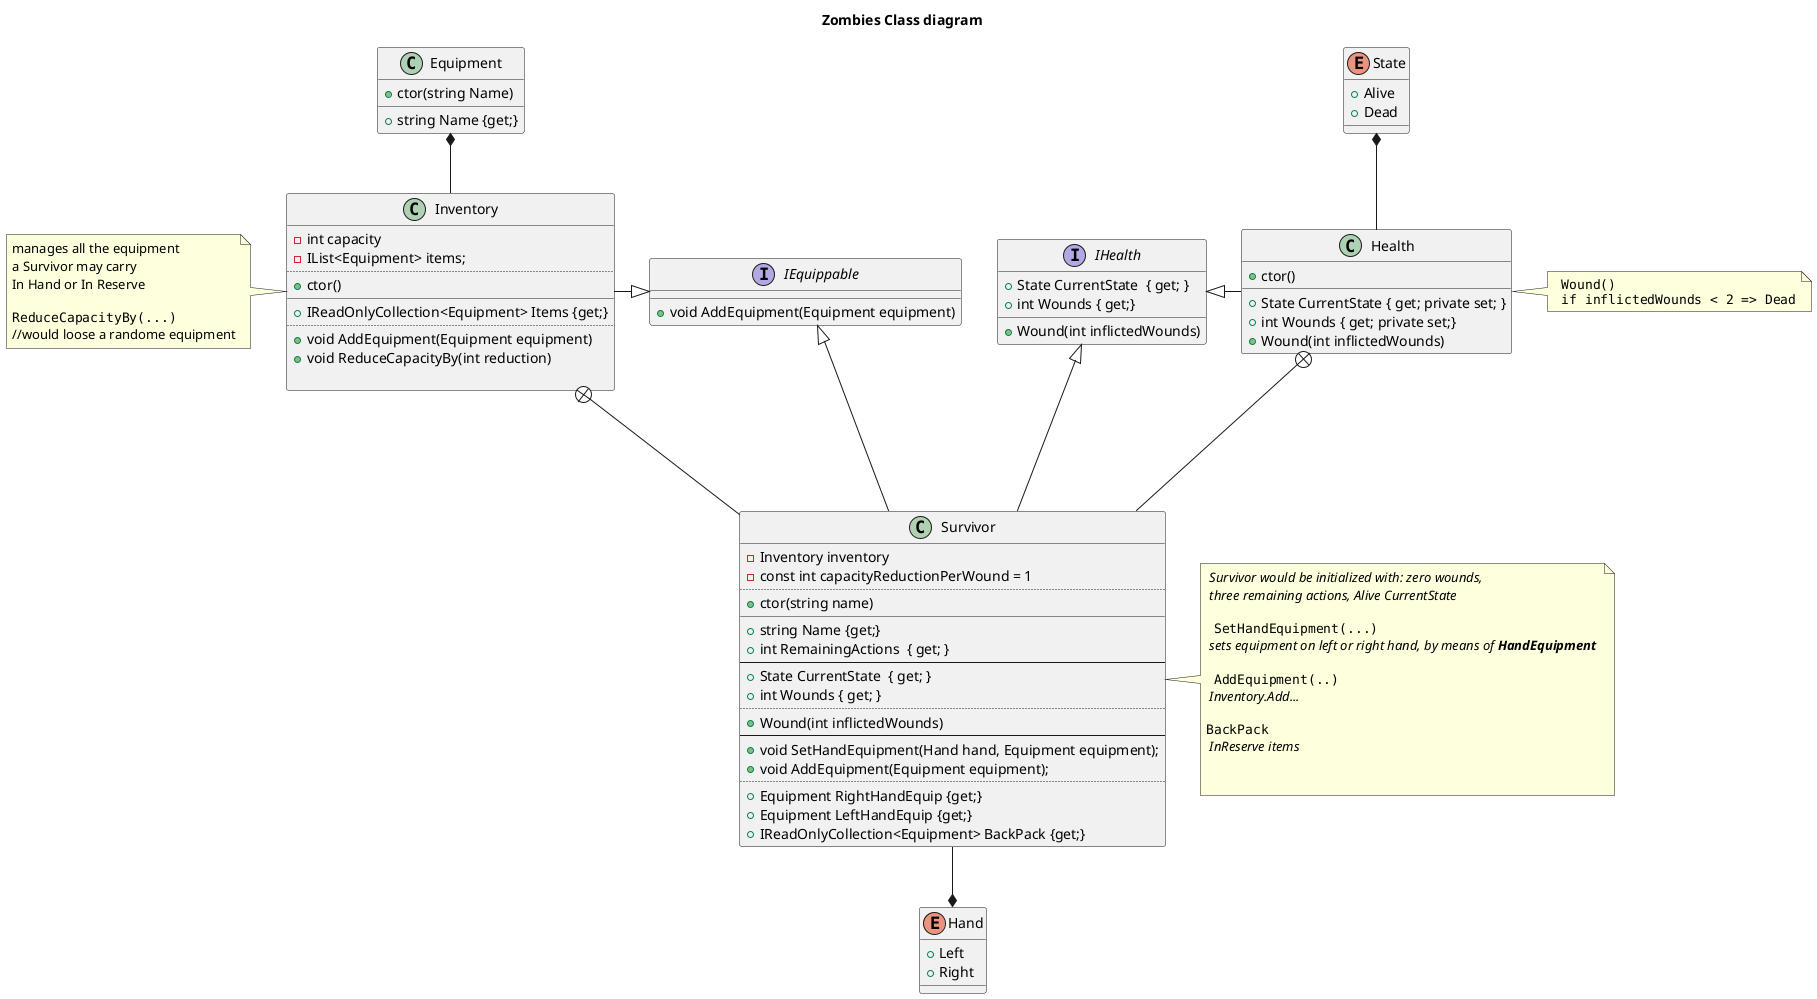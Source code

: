 @startuml "Zombies Class diagram"

title "Zombies Class diagram"


class Equipment
{
    +ctor(string Name)
    __
    +string Name {get;}
}

interface IEquippable
{
    +void AddEquipment(Equipment equipment)
}

class Inventory
{
    -int capacity
    -IList<Equipment> items;
    ..
    +ctor()
    __
    +IReadOnlyCollection<Equipment> Items {get;}
    ..
    +void AddEquipment(Equipment equipment)
    +void ReduceCapacityBy(int reduction)

}

note left
    manages all the equipment
    a Survivor may carry
    In Hand or In Reserve

    ""ReduceCapacityBy(...)""
    //would loose a randome equipment
end note

Equipment *-- Inventory
IEquippable <|-left-Inventory

enum State{
    +Alive
    +Dead
}

interface IHealth
{
    +State CurrentState  { get; }
    +int Wounds { get;}
    +Wound(int inflictedWounds)
}

class Health
{
    +ctor()
    __
    +State CurrentState { get; private set; }
    +int Wounds { get; private set;}
    +Wound(int inflictedWounds)
}

note right
    "" Wound() ""
    "" if inflictedWounds < 2 => Dead""
end note

State *-- Health
IHealth <|- Health

enum Hand {
    +Left
    +Right
}

class Survivor
{
    -Inventory inventory
    -const int capacityReductionPerWound = 1
    ..
    +ctor(string name)
    __
    +string Name {get;}
    +int RemainingActions  { get; }
    --
    +State CurrentState  { get; }
    +int Wounds { get; }
    ..
    +Wound(int inflictedWounds)
    --
    +void SetHandEquipment(Hand hand, Equipment equipment);
    +void AddEquipment(Equipment equipment);
    ..
    +Equipment RightHandEquip {get;}
    +Equipment LeftHandEquip {get;}
    +IReadOnlyCollection<Equipment> BackPack {get;}
}

note right
    // Survivor would be initialized with: zero wounds, //
    // three remaining actions, Alive CurrentState //

    "" SetHandEquipment(...) ""
    // sets equipment on left or right hand, by means of **HandEquipment** //

    "" AddEquipment(..) ""
    // Inventory.Add...//

    ""BackPack""
    // InReserve items //


end note

Health +--- Survivor
Hand *-up- Survivor
IHealth <|-Survivor
IEquippable <|---Survivor



Inventory +-- Survivor


@enduml